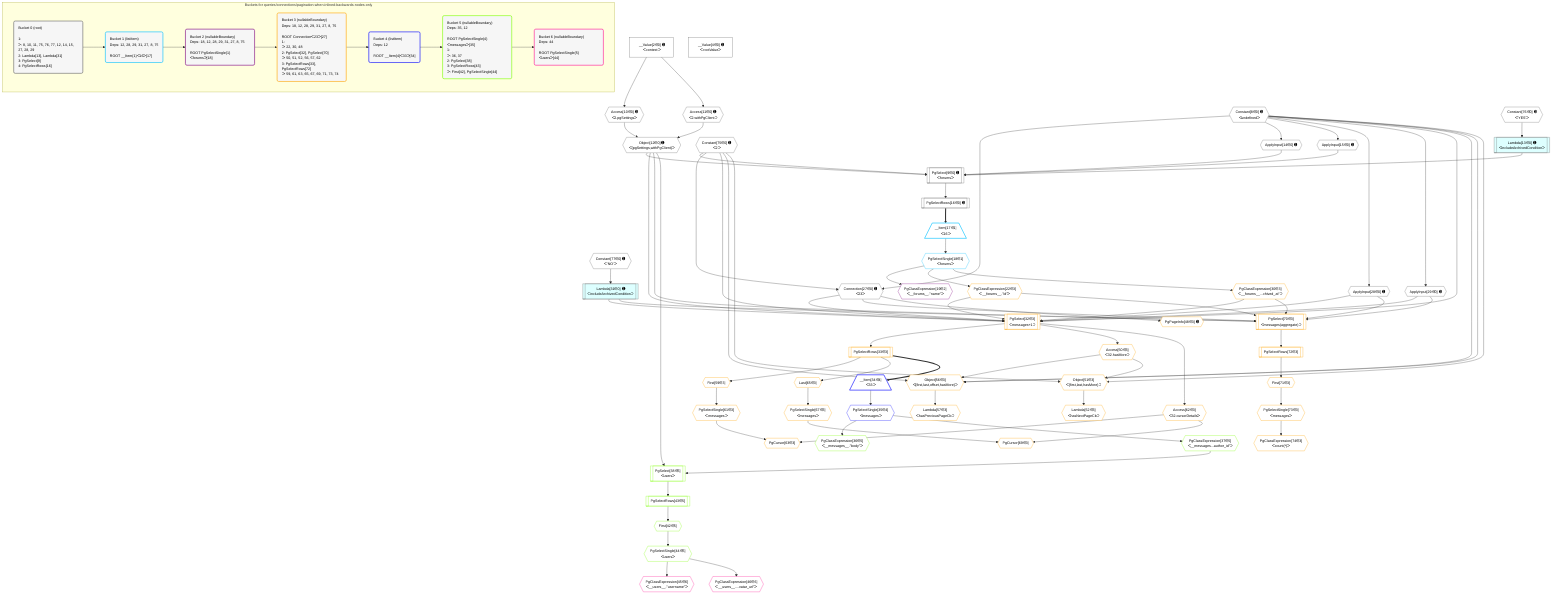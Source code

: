 %%{init: {'themeVariables': { 'fontSize': '12px'}}}%%
graph TD
    classDef path fill:#eee,stroke:#000,color:#000
    classDef plan fill:#fff,stroke-width:1px,color:#000
    classDef itemplan fill:#fff,stroke-width:2px,color:#000
    classDef unbatchedplan fill:#dff,stroke-width:1px,color:#000
    classDef sideeffectplan fill:#fcc,stroke-width:2px,color:#000
    classDef bucket fill:#f6f6f6,color:#000,stroke-width:2px,text-align:left


    %% plan dependencies
    PgSelect9[["PgSelect[9∈0] ➊<br />ᐸforumsᐳ"]]:::plan
    Object12{{"Object[12∈0] ➊<br />ᐸ{pgSettings,withPgClient}ᐳ"}}:::plan
    Constant75{{"Constant[75∈0] ➊<br />ᐸ2ᐳ"}}:::plan
    Lambda13[["Lambda[13∈0] ➊<br />ᐸincludeArchivedConditionᐳ"]]:::unbatchedplan
    ApplyInput14{{"ApplyInput[14∈0] ➊"}}:::plan
    ApplyInput15{{"ApplyInput[15∈0] ➊"}}:::plan
    Object12 & Constant75 & Lambda13 & ApplyInput14 & ApplyInput15 --> PgSelect9
    Access10{{"Access[10∈0] ➊<br />ᐸ2.pgSettingsᐳ"}}:::plan
    Access11{{"Access[11∈0] ➊<br />ᐸ2.withPgClientᐳ"}}:::plan
    Access10 & Access11 --> Object12
    Connection27{{"Connection[27∈0] ➊<br />ᐸ23ᐳ"}}:::plan
    Constant8{{"Constant[8∈0] ➊<br />ᐸundefinedᐳ"}}:::plan
    Constant8 & Constant75 --> Connection27
    __Value2["__Value[2∈0] ➊<br />ᐸcontextᐳ"]:::plan
    __Value2 --> Access10
    __Value2 --> Access11
    Constant76{{"Constant[76∈0] ➊<br />ᐸ'YES'ᐳ"}}:::plan
    Constant76 --> Lambda13
    Constant8 --> ApplyInput14
    Constant8 --> ApplyInput15
    PgSelectRows16[["PgSelectRows[16∈0] ➊"]]:::plan
    PgSelect9 --> PgSelectRows16
    ApplyInput28{{"ApplyInput[28∈0] ➊"}}:::plan
    Constant8 --> ApplyInput28
    ApplyInput29{{"ApplyInput[29∈0] ➊"}}:::plan
    Constant8 --> ApplyInput29
    Lambda31[["Lambda[31∈0] ➊<br />ᐸincludeArchivedConditionᐳ"]]:::unbatchedplan
    Constant77{{"Constant[77∈0] ➊<br />ᐸ'NO'ᐳ"}}:::plan
    Constant77 --> Lambda31
    __Value4["__Value[4∈0] ➊<br />ᐸrootValueᐳ"]:::plan
    __Item17[/"__Item[17∈1]<br />ᐸ16ᐳ"\]:::itemplan
    PgSelectRows16 ==> __Item17
    PgSelectSingle18{{"PgSelectSingle[18∈1]<br />ᐸforumsᐳ"}}:::plan
    __Item17 --> PgSelectSingle18
    PgClassExpression19{{"PgClassExpression[19∈2]<br />ᐸ__forums__.”name”ᐳ"}}:::plan
    PgSelectSingle18 --> PgClassExpression19
    PgSelect32[["PgSelect[32∈3]<br />ᐸmessages+1ᐳ"]]:::plan
    PgClassExpression22{{"PgClassExpression[22∈3]<br />ᐸ__forums__.”id”ᐳ"}}:::plan
    PgClassExpression30{{"PgClassExpression[30∈3]<br />ᐸ__forums__...chived_at”ᐳ"}}:::plan
    Object12 & PgClassExpression22 & ApplyInput28 & ApplyInput29 & PgClassExpression30 & Lambda31 & Connection27 & Constant8 & Constant75 --> PgSelect32
    PgSelect70[["PgSelect[70∈3]<br />ᐸmessages(aggregate)ᐳ"]]:::plan
    Object12 & PgClassExpression22 & ApplyInput28 & ApplyInput29 & PgClassExpression30 & Lambda31 & Connection27 --> PgSelect70
    Object56{{"Object[56∈3]<br />ᐸ{first,last,offset,hasMore}ᐳ"}}:::plan
    Access50{{"Access[50∈3]<br />ᐸ32.hasMoreᐳ"}}:::plan
    Constant8 & Constant75 & Constant8 & Access50 --> Object56
    Object51{{"Object[51∈3]<br />ᐸ{first,last,hasMore}ᐳ"}}:::plan
    Constant8 & Constant75 & Access50 --> Object51
    PgCursor63{{"PgCursor[63∈3]"}}:::plan
    PgSelectSingle61{{"PgSelectSingle[61∈3]<br />ᐸmessagesᐳ"}}:::plan
    Access62{{"Access[62∈3]<br />ᐸ32.cursorDetailsᐳ"}}:::plan
    PgSelectSingle61 & Access62 --> PgCursor63
    PgCursor69{{"PgCursor[69∈3]"}}:::plan
    PgSelectSingle67{{"PgSelectSingle[67∈3]<br />ᐸmessagesᐳ"}}:::plan
    PgSelectSingle67 & Access62 --> PgCursor69
    PgSelectSingle18 --> PgClassExpression22
    PgSelectSingle18 --> PgClassExpression30
    PgSelectRows33[["PgSelectRows[33∈3]"]]:::plan
    PgSelect32 --> PgSelectRows33
    PgPageInfo48{{"PgPageInfo[48∈3] ➊"}}:::plan
    Connection27 --> PgPageInfo48
    PgSelect32 --> Access50
    Lambda52{{"Lambda[52∈3]<br />ᐸhasNextPageCbᐳ"}}:::plan
    Object51 --> Lambda52
    Lambda57{{"Lambda[57∈3]<br />ᐸhasPreviousPageCbᐳ"}}:::plan
    Object56 --> Lambda57
    First59{{"First[59∈3]"}}:::plan
    PgSelectRows33 --> First59
    First59 --> PgSelectSingle61
    PgSelect32 --> Access62
    Last65{{"Last[65∈3]"}}:::plan
    PgSelectRows33 --> Last65
    Last65 --> PgSelectSingle67
    First71{{"First[71∈3]"}}:::plan
    PgSelectRows72[["PgSelectRows[72∈3]"]]:::plan
    PgSelectRows72 --> First71
    PgSelect70 --> PgSelectRows72
    PgSelectSingle73{{"PgSelectSingle[73∈3]<br />ᐸmessagesᐳ"}}:::plan
    First71 --> PgSelectSingle73
    PgClassExpression74{{"PgClassExpression[74∈3]<br />ᐸcount(*)ᐳ"}}:::plan
    PgSelectSingle73 --> PgClassExpression74
    __Item34[/"__Item[34∈4]<br />ᐸ33ᐳ"\]:::itemplan
    PgSelectRows33 ==> __Item34
    PgSelectSingle35{{"PgSelectSingle[35∈4]<br />ᐸmessagesᐳ"}}:::plan
    __Item34 --> PgSelectSingle35
    PgSelect38[["PgSelect[38∈5]<br />ᐸusersᐳ"]]:::plan
    PgClassExpression37{{"PgClassExpression[37∈5]<br />ᐸ__messages...author_id”ᐳ"}}:::plan
    Object12 & PgClassExpression37 --> PgSelect38
    PgClassExpression36{{"PgClassExpression[36∈5]<br />ᐸ__messages__.”body”ᐳ"}}:::plan
    PgSelectSingle35 --> PgClassExpression36
    PgSelectSingle35 --> PgClassExpression37
    First42{{"First[42∈5]"}}:::plan
    PgSelectRows43[["PgSelectRows[43∈5]"]]:::plan
    PgSelectRows43 --> First42
    PgSelect38 --> PgSelectRows43
    PgSelectSingle44{{"PgSelectSingle[44∈5]<br />ᐸusersᐳ"}}:::plan
    First42 --> PgSelectSingle44
    PgClassExpression45{{"PgClassExpression[45∈6]<br />ᐸ__users__.”username”ᐳ"}}:::plan
    PgSelectSingle44 --> PgClassExpression45
    PgClassExpression46{{"PgClassExpression[46∈6]<br />ᐸ__users__....vatar_url”ᐳ"}}:::plan
    PgSelectSingle44 --> PgClassExpression46

    %% define steps

    subgraph "Buckets for queries/connections/pagination-when-inlined-backwards-nodes-only"
    Bucket0("Bucket 0 (root)<br /><br />1: <br />ᐳ: 8, 10, 11, 75, 76, 77, 12, 14, 15, 27, 28, 29<br />2: Lambda[13], Lambda[31]<br />3: PgSelect[9]<br />4: PgSelectRows[16]"):::bucket
    classDef bucket0 stroke:#696969
    class Bucket0,__Value2,__Value4,Constant8,PgSelect9,Access10,Access11,Object12,Lambda13,ApplyInput14,ApplyInput15,PgSelectRows16,Connection27,ApplyInput28,ApplyInput29,Lambda31,Constant75,Constant76,Constant77 bucket0
    Bucket1("Bucket 1 (listItem)<br />Deps: 12, 28, 29, 31, 27, 8, 75<br /><br />ROOT __Item{1}ᐸ16ᐳ[17]"):::bucket
    classDef bucket1 stroke:#00bfff
    class Bucket1,__Item17,PgSelectSingle18 bucket1
    Bucket2("Bucket 2 (nullableBoundary)<br />Deps: 18, 12, 28, 29, 31, 27, 8, 75<br /><br />ROOT PgSelectSingle{1}ᐸforumsᐳ[18]"):::bucket
    classDef bucket2 stroke:#7f007f
    class Bucket2,PgClassExpression19 bucket2
    Bucket3("Bucket 3 (nullableBoundary)<br />Deps: 18, 12, 28, 29, 31, 27, 8, 75<br /><br />ROOT Connectionᐸ23ᐳ[27]<br />1: <br />ᐳ: 22, 30, 48<br />2: PgSelect[32], PgSelect[70]<br />ᐳ: 50, 51, 52, 56, 57, 62<br />3: PgSelectRows[33], PgSelectRows[72]<br />ᐳ: 59, 61, 63, 65, 67, 69, 71, 73, 74"):::bucket
    classDef bucket3 stroke:#ffa500
    class Bucket3,PgClassExpression22,PgClassExpression30,PgSelect32,PgSelectRows33,PgPageInfo48,Access50,Object51,Lambda52,Object56,Lambda57,First59,PgSelectSingle61,Access62,PgCursor63,Last65,PgSelectSingle67,PgCursor69,PgSelect70,First71,PgSelectRows72,PgSelectSingle73,PgClassExpression74 bucket3
    Bucket4("Bucket 4 (listItem)<br />Deps: 12<br /><br />ROOT __Item{4}ᐸ33ᐳ[34]"):::bucket
    classDef bucket4 stroke:#0000ff
    class Bucket4,__Item34,PgSelectSingle35 bucket4
    Bucket5("Bucket 5 (nullableBoundary)<br />Deps: 35, 12<br /><br />ROOT PgSelectSingle{4}ᐸmessagesᐳ[35]<br />1: <br />ᐳ: 36, 37<br />2: PgSelect[38]<br />3: PgSelectRows[43]<br />ᐳ: First[42], PgSelectSingle[44]"):::bucket
    classDef bucket5 stroke:#7fff00
    class Bucket5,PgClassExpression36,PgClassExpression37,PgSelect38,First42,PgSelectRows43,PgSelectSingle44 bucket5
    Bucket6("Bucket 6 (nullableBoundary)<br />Deps: 44<br /><br />ROOT PgSelectSingle{5}ᐸusersᐳ[44]"):::bucket
    classDef bucket6 stroke:#ff1493
    class Bucket6,PgClassExpression45,PgClassExpression46 bucket6
    Bucket0 --> Bucket1
    Bucket1 --> Bucket2
    Bucket2 --> Bucket3
    Bucket3 --> Bucket4
    Bucket4 --> Bucket5
    Bucket5 --> Bucket6
    end